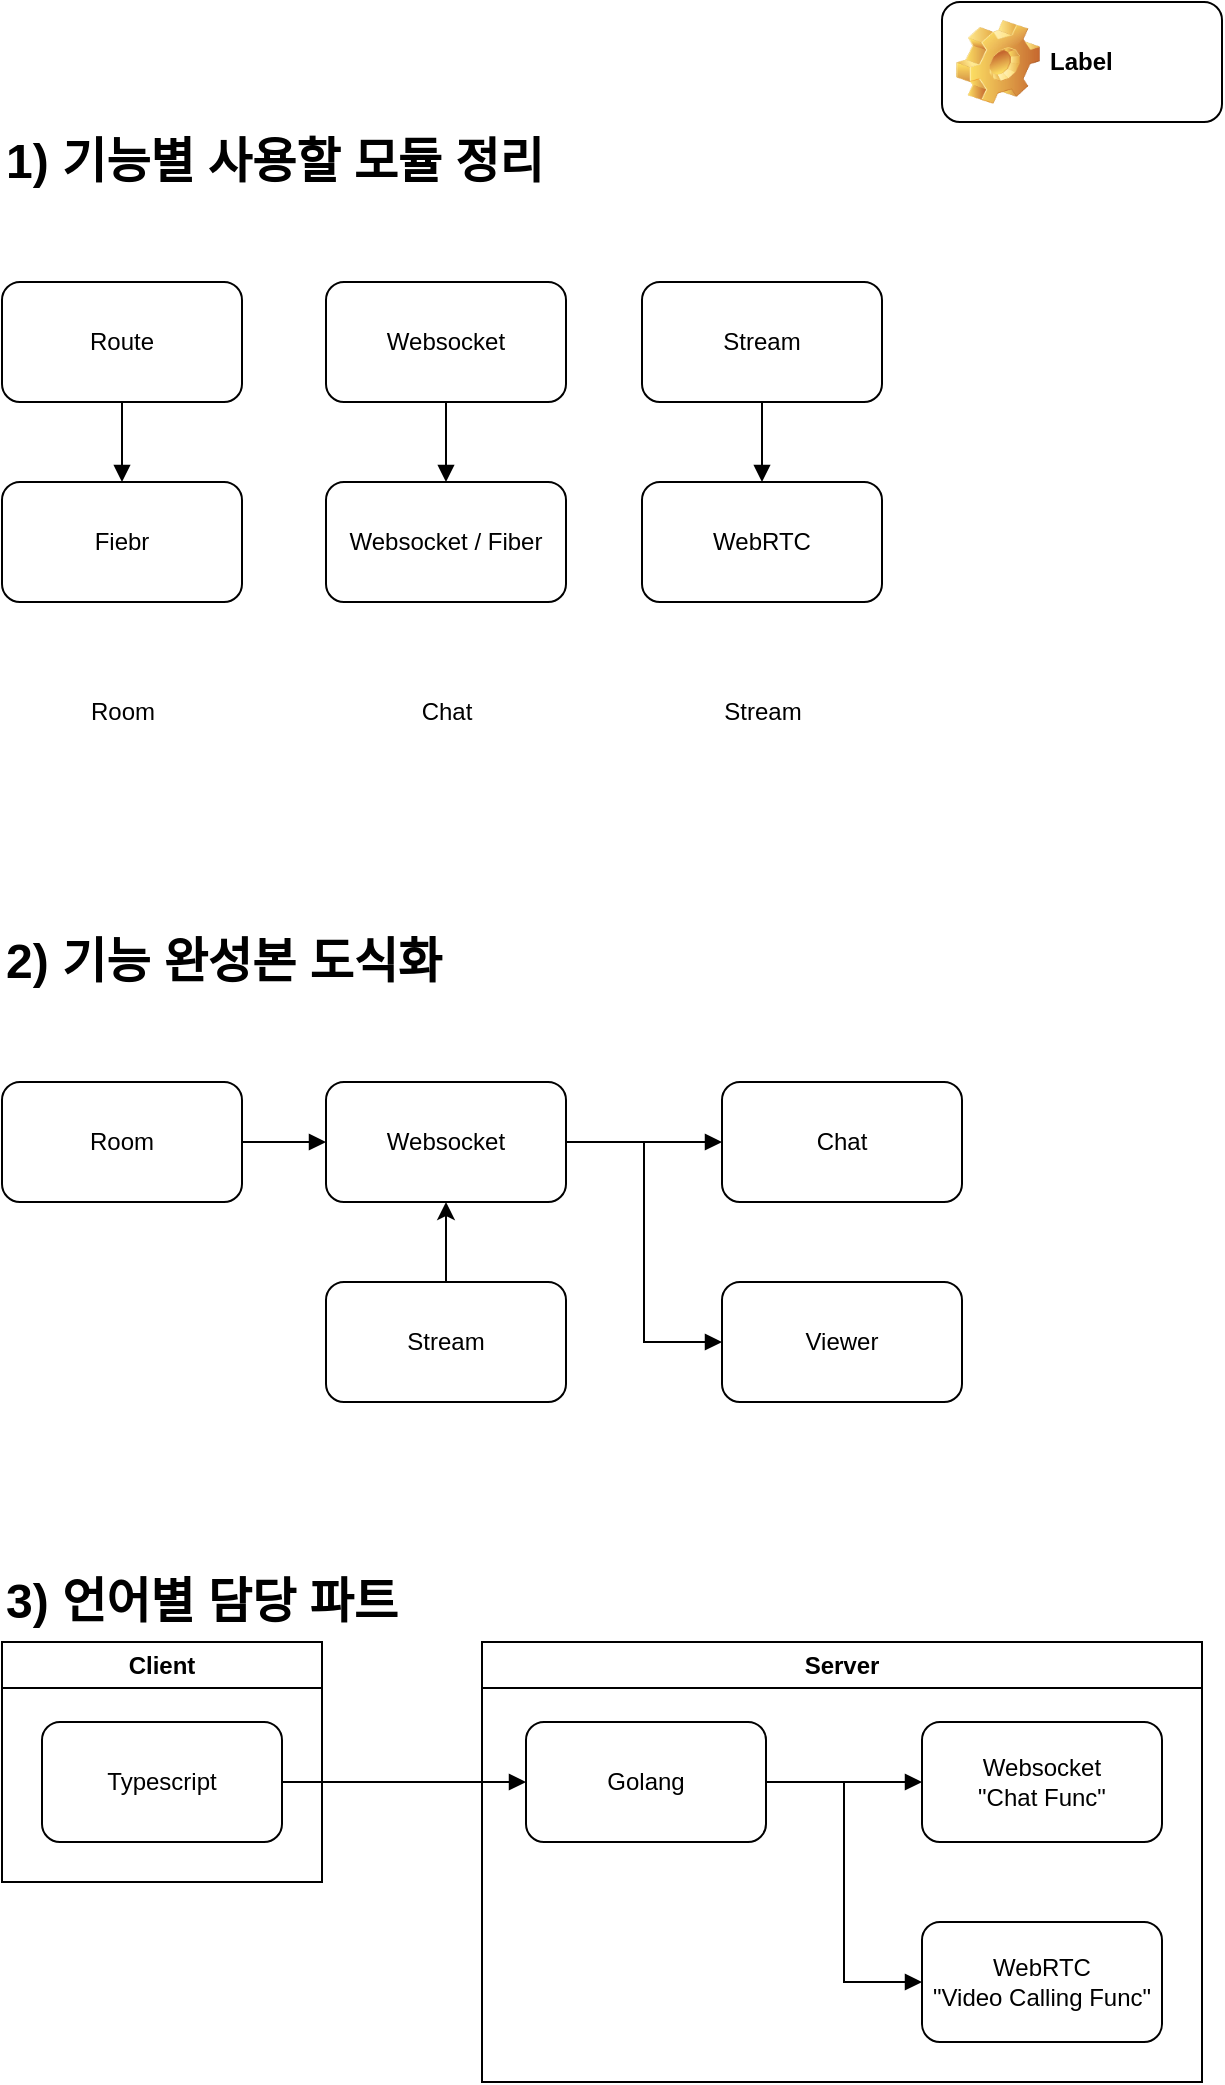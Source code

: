 <mxfile>
    <diagram name="Page-1" id="74b105a0-9070-1c63-61bc-23e55f88626e">
        <mxGraphModel dx="1500" dy="1341" grid="1" gridSize="10" guides="1" tooltips="1" connect="1" arrows="1" fold="1" page="1" pageScale="1.5" pageWidth="1169" pageHeight="826" background="none" math="0" shadow="0">
            <root>
                <mxCell id="0" style=";html=1;"/>
                <mxCell id="1" style=";html=1;" parent="0"/>
                <mxCell id="IPKZYkvh_5WAl3BCooKZ-7" style="edgeStyle=orthogonalEdgeStyle;rounded=0;orthogonalLoop=1;jettySize=auto;html=1;endArrow=block;endFill=1;" parent="1" source="IPKZYkvh_5WAl3BCooKZ-1" target="IPKZYkvh_5WAl3BCooKZ-4" edge="1">
                    <mxGeometry relative="1" as="geometry"/>
                </mxCell>
                <mxCell id="IPKZYkvh_5WAl3BCooKZ-1" value="Route" style="rounded=1;whiteSpace=wrap;html=1;" parent="1" vertex="1">
                    <mxGeometry x="160" y="240" width="120" height="60" as="geometry"/>
                </mxCell>
                <mxCell id="IPKZYkvh_5WAl3BCooKZ-2" value="Websocket" style="rounded=1;whiteSpace=wrap;html=1;" parent="1" vertex="1">
                    <mxGeometry x="322" y="240" width="120" height="60" as="geometry"/>
                </mxCell>
                <mxCell id="IPKZYkvh_5WAl3BCooKZ-3" value="Stream" style="rounded=1;whiteSpace=wrap;html=1;" parent="1" vertex="1">
                    <mxGeometry x="480" y="240" width="120" height="60" as="geometry"/>
                </mxCell>
                <mxCell id="IPKZYkvh_5WAl3BCooKZ-4" value="Fiebr" style="rounded=1;whiteSpace=wrap;html=1;" parent="1" vertex="1">
                    <mxGeometry x="160" y="340" width="120" height="60" as="geometry"/>
                </mxCell>
                <mxCell id="IPKZYkvh_5WAl3BCooKZ-5" value="Websocket / Fiber" style="rounded=1;whiteSpace=wrap;html=1;" parent="1" vertex="1">
                    <mxGeometry x="322" y="340" width="120" height="60" as="geometry"/>
                </mxCell>
                <mxCell id="IPKZYkvh_5WAl3BCooKZ-6" value="WebRTC" style="rounded=1;whiteSpace=wrap;html=1;" parent="1" vertex="1">
                    <mxGeometry x="480" y="340" width="120" height="60" as="geometry"/>
                </mxCell>
                <mxCell id="IPKZYkvh_5WAl3BCooKZ-9" style="edgeStyle=orthogonalEdgeStyle;rounded=0;orthogonalLoop=1;jettySize=auto;html=1;endArrow=block;endFill=1;exitX=0.5;exitY=1;exitDx=0;exitDy=0;entryX=0.5;entryY=0;entryDx=0;entryDy=0;" parent="1" source="IPKZYkvh_5WAl3BCooKZ-2" target="IPKZYkvh_5WAl3BCooKZ-5" edge="1">
                    <mxGeometry relative="1" as="geometry">
                        <mxPoint x="230" y="310" as="sourcePoint"/>
                        <mxPoint x="230" y="350" as="targetPoint"/>
                    </mxGeometry>
                </mxCell>
                <mxCell id="IPKZYkvh_5WAl3BCooKZ-10" style="edgeStyle=orthogonalEdgeStyle;rounded=0;orthogonalLoop=1;jettySize=auto;html=1;endArrow=block;endFill=1;exitX=0.5;exitY=1;exitDx=0;exitDy=0;entryX=0.5;entryY=0;entryDx=0;entryDy=0;" parent="1" source="IPKZYkvh_5WAl3BCooKZ-3" target="IPKZYkvh_5WAl3BCooKZ-6" edge="1">
                    <mxGeometry relative="1" as="geometry">
                        <mxPoint x="392" y="310" as="sourcePoint"/>
                        <mxPoint x="392" y="350" as="targetPoint"/>
                    </mxGeometry>
                </mxCell>
                <mxCell id="IPKZYkvh_5WAl3BCooKZ-11" value="Room" style="text;html=1;align=center;verticalAlign=middle;resizable=0;points=[];autosize=1;strokeColor=none;fillColor=none;" parent="1" vertex="1">
                    <mxGeometry x="190" y="440" width="60" height="30" as="geometry"/>
                </mxCell>
                <mxCell id="IPKZYkvh_5WAl3BCooKZ-12" value="Chat" style="text;html=1;align=center;verticalAlign=middle;resizable=0;points=[];autosize=1;strokeColor=none;fillColor=none;" parent="1" vertex="1">
                    <mxGeometry x="357" y="440" width="50" height="30" as="geometry"/>
                </mxCell>
                <mxCell id="IPKZYkvh_5WAl3BCooKZ-13" value="Stream" style="text;html=1;align=center;verticalAlign=middle;resizable=0;points=[];autosize=1;strokeColor=none;fillColor=none;" parent="1" vertex="1">
                    <mxGeometry x="510" y="440" width="60" height="30" as="geometry"/>
                </mxCell>
                <mxCell id="IPKZYkvh_5WAl3BCooKZ-16" style="edgeStyle=orthogonalEdgeStyle;rounded=0;orthogonalLoop=1;jettySize=auto;html=1;entryX=0;entryY=0.5;entryDx=0;entryDy=0;strokeColor=default;endArrow=block;endFill=1;" parent="1" source="IPKZYkvh_5WAl3BCooKZ-14" target="IPKZYkvh_5WAl3BCooKZ-15" edge="1">
                    <mxGeometry relative="1" as="geometry"/>
                </mxCell>
                <mxCell id="IPKZYkvh_5WAl3BCooKZ-14" value="Room" style="rounded=1;whiteSpace=wrap;html=1;" parent="1" vertex="1">
                    <mxGeometry x="160" y="640" width="120" height="60" as="geometry"/>
                </mxCell>
                <mxCell id="IPKZYkvh_5WAl3BCooKZ-21" style="edgeStyle=orthogonalEdgeStyle;rounded=0;orthogonalLoop=1;jettySize=auto;html=1;endArrow=block;endFill=1;" parent="1" source="IPKZYkvh_5WAl3BCooKZ-15" target="IPKZYkvh_5WAl3BCooKZ-17" edge="1">
                    <mxGeometry relative="1" as="geometry"/>
                </mxCell>
                <mxCell id="IPKZYkvh_5WAl3BCooKZ-22" style="edgeStyle=orthogonalEdgeStyle;rounded=0;orthogonalLoop=1;jettySize=auto;html=1;entryX=0;entryY=0.5;entryDx=0;entryDy=0;endArrow=block;endFill=1;" parent="1" source="IPKZYkvh_5WAl3BCooKZ-15" target="IPKZYkvh_5WAl3BCooKZ-20" edge="1">
                    <mxGeometry relative="1" as="geometry"/>
                </mxCell>
                <mxCell id="IPKZYkvh_5WAl3BCooKZ-15" value="Websocket" style="rounded=1;whiteSpace=wrap;html=1;" parent="1" vertex="1">
                    <mxGeometry x="322" y="640" width="120" height="60" as="geometry"/>
                </mxCell>
                <mxCell id="IPKZYkvh_5WAl3BCooKZ-17" value="Chat" style="rounded=1;whiteSpace=wrap;html=1;" parent="1" vertex="1">
                    <mxGeometry x="520" y="640" width="120" height="60" as="geometry"/>
                </mxCell>
                <mxCell id="IPKZYkvh_5WAl3BCooKZ-19" style="edgeStyle=orthogonalEdgeStyle;rounded=0;orthogonalLoop=1;jettySize=auto;html=1;entryX=0.5;entryY=1;entryDx=0;entryDy=0;" parent="1" source="IPKZYkvh_5WAl3BCooKZ-18" target="IPKZYkvh_5WAl3BCooKZ-15" edge="1">
                    <mxGeometry relative="1" as="geometry"/>
                </mxCell>
                <mxCell id="IPKZYkvh_5WAl3BCooKZ-18" value="Stream" style="rounded=1;whiteSpace=wrap;html=1;" parent="1" vertex="1">
                    <mxGeometry x="322" y="740" width="120" height="60" as="geometry"/>
                </mxCell>
                <mxCell id="IPKZYkvh_5WAl3BCooKZ-20" value="Viewer" style="rounded=1;whiteSpace=wrap;html=1;" parent="1" vertex="1">
                    <mxGeometry x="520" y="740" width="120" height="60" as="geometry"/>
                </mxCell>
                <mxCell id="IPKZYkvh_5WAl3BCooKZ-23" style="edgeStyle=orthogonalEdgeStyle;rounded=0;orthogonalLoop=1;jettySize=auto;html=1;entryX=0;entryY=0.5;entryDx=0;entryDy=0;strokeColor=default;endArrow=block;endFill=1;" parent="1" source="IPKZYkvh_5WAl3BCooKZ-24" target="IPKZYkvh_5WAl3BCooKZ-27" edge="1">
                    <mxGeometry relative="1" as="geometry"/>
                </mxCell>
                <mxCell id="IPKZYkvh_5WAl3BCooKZ-24" value="Typescript" style="rounded=1;whiteSpace=wrap;html=1;" parent="1" vertex="1">
                    <mxGeometry x="180" y="960" width="120" height="60" as="geometry"/>
                </mxCell>
                <mxCell id="IPKZYkvh_5WAl3BCooKZ-25" style="edgeStyle=orthogonalEdgeStyle;rounded=0;orthogonalLoop=1;jettySize=auto;html=1;endArrow=block;endFill=1;" parent="1" source="IPKZYkvh_5WAl3BCooKZ-27" target="IPKZYkvh_5WAl3BCooKZ-28" edge="1">
                    <mxGeometry relative="1" as="geometry"/>
                </mxCell>
                <mxCell id="IPKZYkvh_5WAl3BCooKZ-26" style="edgeStyle=orthogonalEdgeStyle;rounded=0;orthogonalLoop=1;jettySize=auto;html=1;entryX=0;entryY=0.5;entryDx=0;entryDy=0;endArrow=block;endFill=1;" parent="1" source="IPKZYkvh_5WAl3BCooKZ-27" target="IPKZYkvh_5WAl3BCooKZ-31" edge="1">
                    <mxGeometry relative="1" as="geometry"/>
                </mxCell>
                <mxCell id="IPKZYkvh_5WAl3BCooKZ-27" value="Golang" style="rounded=1;whiteSpace=wrap;html=1;" parent="1" vertex="1">
                    <mxGeometry x="422" y="960" width="120" height="60" as="geometry"/>
                </mxCell>
                <mxCell id="IPKZYkvh_5WAl3BCooKZ-28" value="Websocket&lt;div&gt;&quot;Chat Func&quot;&lt;/div&gt;" style="rounded=1;whiteSpace=wrap;html=1;" parent="1" vertex="1">
                    <mxGeometry x="620" y="960" width="120" height="60" as="geometry"/>
                </mxCell>
                <mxCell id="IPKZYkvh_5WAl3BCooKZ-31" value="WebRTC&lt;div&gt;&quot;Video Calling Func&quot;&lt;/div&gt;" style="rounded=1;whiteSpace=wrap;html=1;" parent="1" vertex="1">
                    <mxGeometry x="620" y="1060" width="120" height="60" as="geometry"/>
                </mxCell>
                <mxCell id="IPKZYkvh_5WAl3BCooKZ-32" value="&lt;b&gt;1) 기능별 사용할 모듈 정리&lt;/b&gt;" style="text;html=1;align=left;verticalAlign=middle;resizable=0;points=[];autosize=1;strokeColor=none;fillColor=none;fontSize=24;" parent="1" vertex="1">
                    <mxGeometry x="160" y="160" width="280" height="40" as="geometry"/>
                </mxCell>
                <mxCell id="IPKZYkvh_5WAl3BCooKZ-33" value="&lt;b&gt;2) 기능&amp;nbsp;&lt;span style=&quot;background-color: initial;&quot;&gt;완성본 도식화&lt;/span&gt;&lt;/b&gt;" style="text;html=1;align=left;verticalAlign=middle;resizable=0;points=[];autosize=1;strokeColor=none;fillColor=none;fontSize=24;" parent="1" vertex="1">
                    <mxGeometry x="160" y="560" width="230" height="40" as="geometry"/>
                </mxCell>
                <mxCell id="IPKZYkvh_5WAl3BCooKZ-34" value="&lt;b&gt;3) 언어별 담당 파트&lt;/b&gt;" style="text;html=1;align=left;verticalAlign=middle;resizable=0;points=[];autosize=1;strokeColor=none;fillColor=none;fontSize=24;" parent="1" vertex="1">
                    <mxGeometry x="160" y="880" width="210" height="40" as="geometry"/>
                </mxCell>
                <mxCell id="IPKZYkvh_5WAl3BCooKZ-35" value="Label" style="label;whiteSpace=wrap;html=1;image=img/clipart/Gear_128x128.png" parent="1" vertex="1">
                    <mxGeometry x="630" y="100" width="140" height="60" as="geometry"/>
                </mxCell>
                <mxCell id="IPKZYkvh_5WAl3BCooKZ-36" value="Client" style="swimlane;whiteSpace=wrap;html=1;" parent="1" vertex="1">
                    <mxGeometry x="160" y="920" width="160" height="120" as="geometry"/>
                </mxCell>
                <mxCell id="IPKZYkvh_5WAl3BCooKZ-37" value="Server" style="swimlane;whiteSpace=wrap;html=1;" parent="1" vertex="1">
                    <mxGeometry x="400" y="920" width="360" height="220" as="geometry"/>
                </mxCell>
            </root>
        </mxGraphModel>
    </diagram>
</mxfile>
